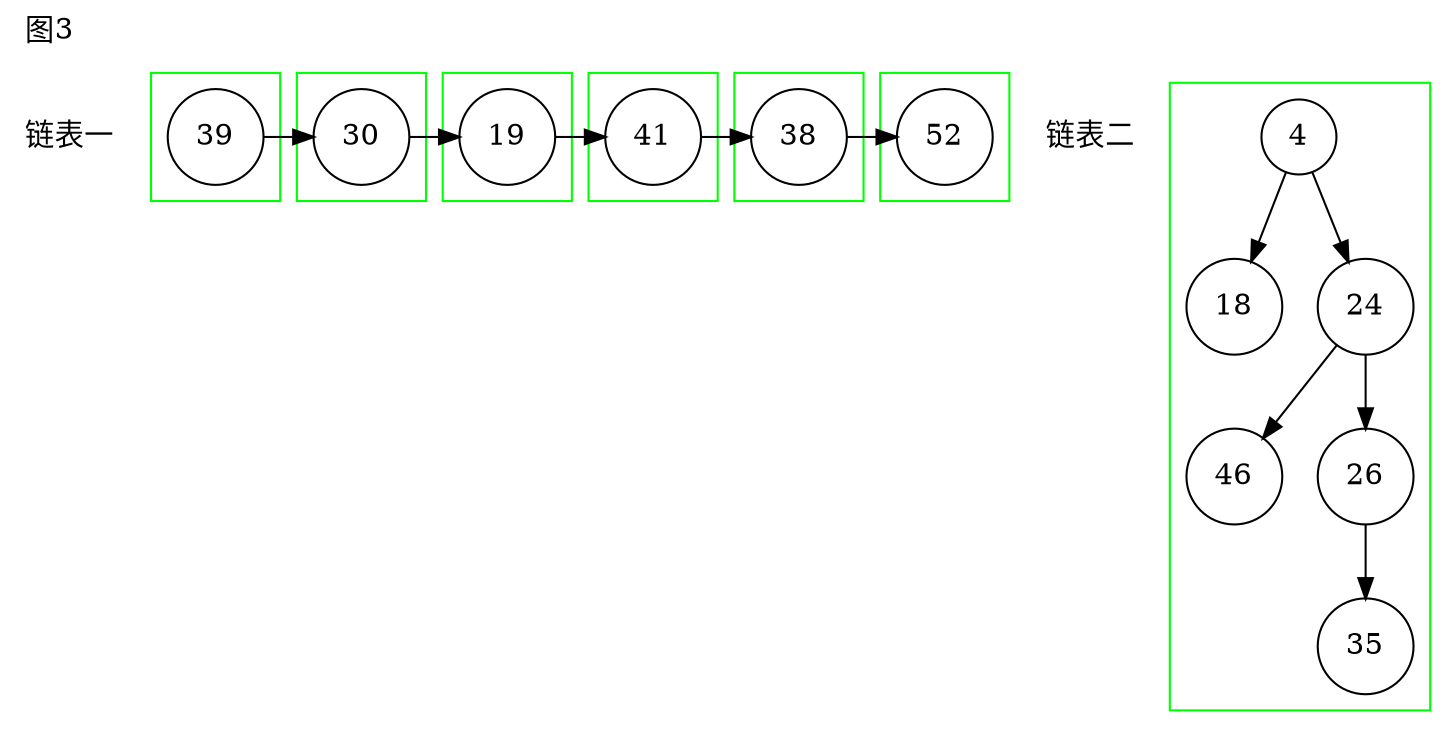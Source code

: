 digraph g{
node[shape=circle];
label="图3";
labeljust=l;
labelloc=t;
nt1[label="链表一",shape=plaintext];
subgraph cluster_0 {
pencolor=green;label="";
n64[label=39];
}
subgraph cluster_1 {
pencolor=green;label="";
n65[label=30];
}
n64->n65[constraint=false];
subgraph cluster_2 {
pencolor=green;label="";
n66[label=19];
}
n65->n66[constraint=false];
subgraph cluster_3 {
pencolor=green;label="";
n67[label=41];
}
n66->n67[constraint=false];
subgraph cluster_4 {
pencolor=green;label="";
n68[label=38];
}
n67->n68[constraint=false];
subgraph cluster_5 {
pencolor=green;label="";
n69[label=52];
}
n68->n69[constraint=false];
nt2[label="链表二",shape=plaintext];
subgraph cluster_6 {
pencolor=green;label="";
n70[label=4];
n71[label=18];
n70->n71;
n72[label=24];
n70->n72;
n73[label=46];
n72->n73;
n74[label=26];
n72->n74;
n75[label=35];
n74->n75;
}
}
